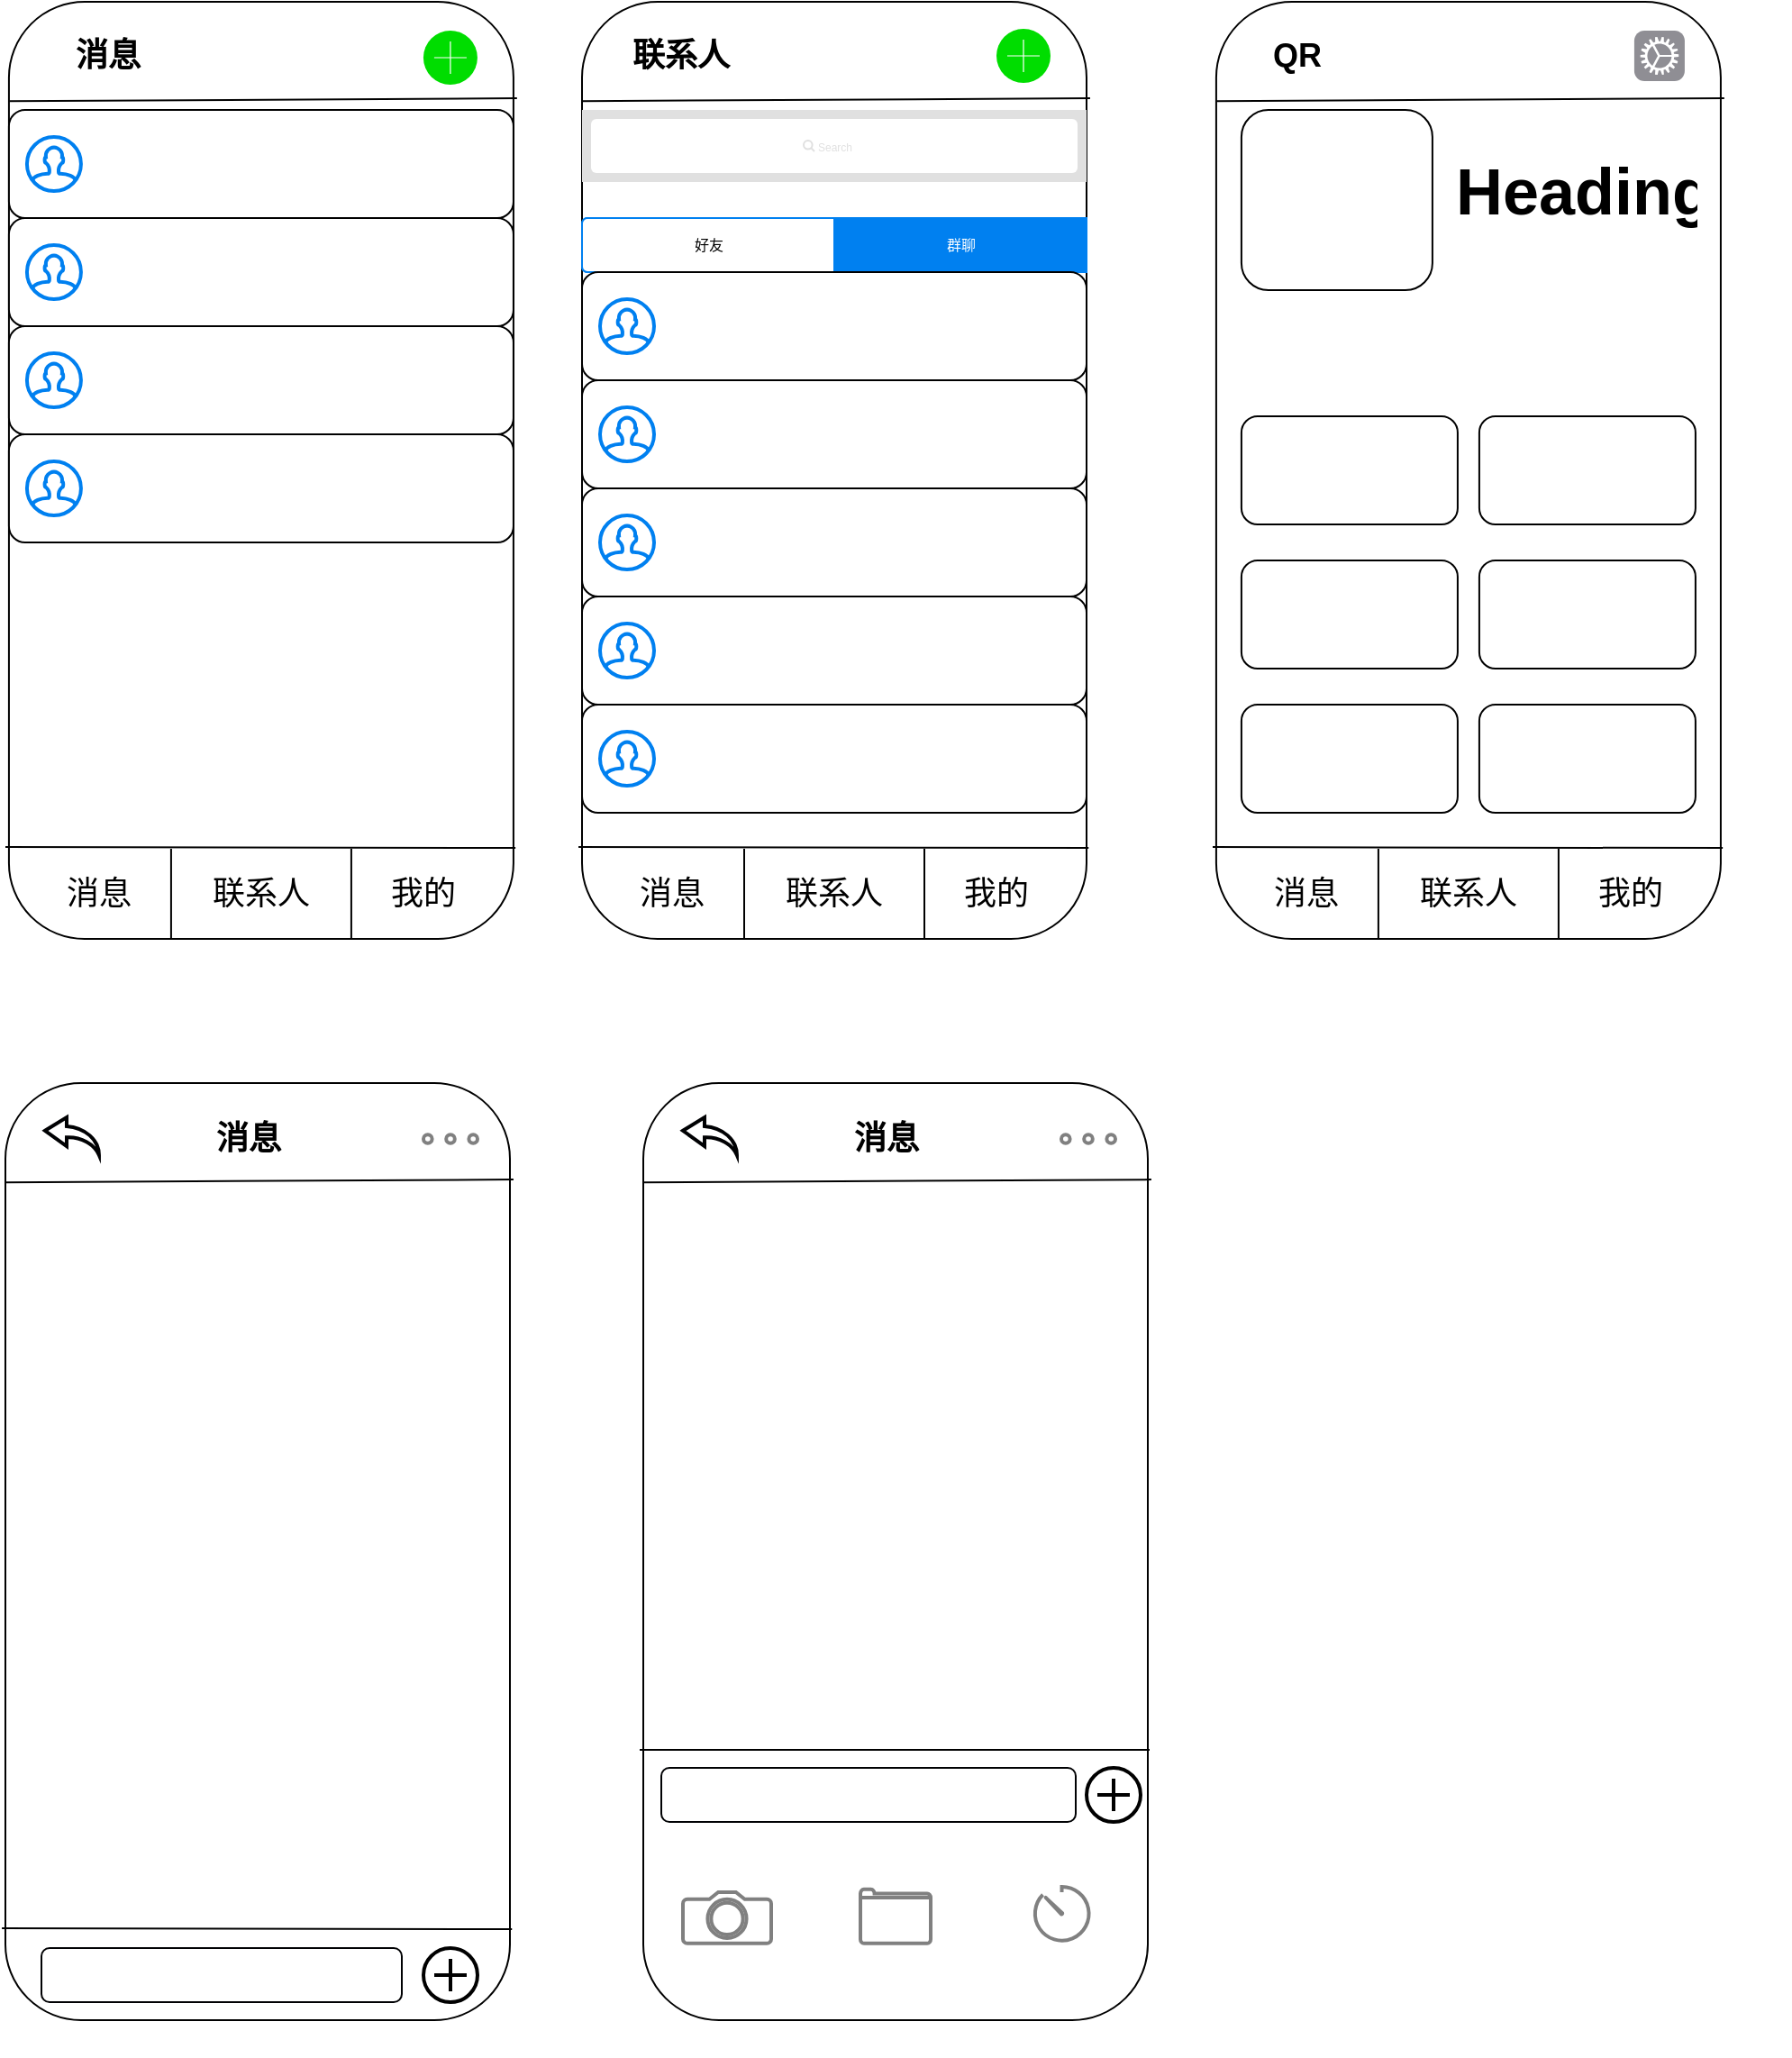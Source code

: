 <mxfile version="15.5.4" type="embed"><diagram id="HBayxK6B-MfZ-PqTQPN0" name="第 1 页"><mxGraphModel dx="1820" dy="479" grid="1" gridSize="10" guides="1" tooltips="1" connect="1" arrows="1" fold="1" page="1" pageScale="1" pageWidth="827" pageHeight="1169" math="0" shadow="0"><root><mxCell id="0"/><mxCell id="1" parent="0"/><mxCell id="iBjomOVWXCPGksiLNj9p-61" value="" style="group" parent="1" vertex="1" connectable="0"><mxGeometry x="591.96" y="120" width="318.04" height="520" as="geometry"/></mxCell><mxCell id="iBjomOVWXCPGksiLNj9p-20" value="" style="rounded=1;whiteSpace=wrap;html=1;labelBackgroundColor=none;labelBorderColor=none;" parent="iBjomOVWXCPGksiLNj9p-61" vertex="1"><mxGeometry width="280" height="520" as="geometry"/></mxCell><mxCell id="iBjomOVWXCPGksiLNj9p-21" value="" style="endArrow=none;html=1;rounded=0;exitX=0.001;exitY=0.106;exitDx=0;exitDy=0;exitPerimeter=0;entryX=1.007;entryY=0.103;entryDx=0;entryDy=0;entryPerimeter=0;" parent="iBjomOVWXCPGksiLNj9p-61" source="iBjomOVWXCPGksiLNj9p-20" target="iBjomOVWXCPGksiLNj9p-20" edge="1"><mxGeometry width="50" height="50" relative="1" as="geometry"><mxPoint x="150" y="250" as="sourcePoint"/><mxPoint x="200" y="200" as="targetPoint"/></mxGeometry></mxCell><mxCell id="iBjomOVWXCPGksiLNj9p-22" value="" style="endArrow=none;html=1;rounded=0;entryX=1.004;entryY=0.903;entryDx=0;entryDy=0;entryPerimeter=0;exitX=-0.007;exitY=0.902;exitDx=0;exitDy=0;exitPerimeter=0;" parent="iBjomOVWXCPGksiLNj9p-61" source="iBjomOVWXCPGksiLNj9p-20" target="iBjomOVWXCPGksiLNj9p-20" edge="1"><mxGeometry width="50" height="50" relative="1" as="geometry"><mxPoint y="470" as="sourcePoint"/><mxPoint x="270" y="466" as="targetPoint"/></mxGeometry></mxCell><mxCell id="iBjomOVWXCPGksiLNj9p-23" value="" style="endArrow=none;html=1;rounded=0;" parent="iBjomOVWXCPGksiLNj9p-61" edge="1"><mxGeometry width="50" height="50" relative="1" as="geometry"><mxPoint x="190" y="520" as="sourcePoint"/><mxPoint x="190" y="470" as="targetPoint"/></mxGeometry></mxCell><mxCell id="iBjomOVWXCPGksiLNj9p-24" value="" style="endArrow=none;html=1;rounded=0;" parent="iBjomOVWXCPGksiLNj9p-61" edge="1"><mxGeometry width="50" height="50" relative="1" as="geometry"><mxPoint x="90" y="520" as="sourcePoint"/><mxPoint x="90" y="470" as="targetPoint"/></mxGeometry></mxCell><mxCell id="iBjomOVWXCPGksiLNj9p-25" value="QR" style="text;html=1;strokeColor=none;fillColor=none;align=center;verticalAlign=middle;whiteSpace=wrap;rounded=0;fontSize=18;fontStyle=1;fontFamily=Helvetica;" parent="iBjomOVWXCPGksiLNj9p-61" vertex="1"><mxGeometry x="20" y="10" width="50" height="40" as="geometry"/></mxCell><mxCell id="iBjomOVWXCPGksiLNj9p-26" value="我的" style="text;html=1;strokeColor=none;fillColor=none;align=center;verticalAlign=middle;whiteSpace=wrap;rounded=0;fontFamily=Helvetica;fontSize=18;" parent="iBjomOVWXCPGksiLNj9p-61" vertex="1"><mxGeometry x="200" y="480" width="60" height="30" as="geometry"/></mxCell><mxCell id="iBjomOVWXCPGksiLNj9p-27" value="联系人" style="text;html=1;strokeColor=none;fillColor=none;align=center;verticalAlign=middle;whiteSpace=wrap;rounded=0;fontFamily=Helvetica;fontSize=18;" parent="iBjomOVWXCPGksiLNj9p-61" vertex="1"><mxGeometry x="110" y="480" width="60" height="30" as="geometry"/></mxCell><mxCell id="iBjomOVWXCPGksiLNj9p-28" value="消息" style="text;html=1;strokeColor=none;fillColor=none;align=center;verticalAlign=middle;whiteSpace=wrap;rounded=0;fontFamily=Helvetica;fontSize=18;" parent="iBjomOVWXCPGksiLNj9p-61" vertex="1"><mxGeometry x="20" y="480" width="60" height="30" as="geometry"/></mxCell><mxCell id="iBjomOVWXCPGksiLNj9p-41" value="" style="html=1;strokeWidth=1;shadow=0;dashed=0;shape=mxgraph.ios7.misc.settings;fillColor=#8F8E94;strokeColor=none;buttonText=;strokeColor2=#222222;fontColor=#222222;fontSize=8;verticalLabelPosition=bottom;verticalAlign=top;align=center;sketch=0;labelBackgroundColor=none;labelBorderColor=none;fontFamily=Helvetica;" parent="iBjomOVWXCPGksiLNj9p-61" vertex="1"><mxGeometry x="232" y="16" width="28" height="28" as="geometry"/></mxCell><mxCell id="iBjomOVWXCPGksiLNj9p-54" value="" style="rounded=1;whiteSpace=wrap;html=1;labelBackgroundColor=none;labelBorderColor=none;fontFamily=Helvetica;fontSize=18;" parent="iBjomOVWXCPGksiLNj9p-61" vertex="1"><mxGeometry x="14" y="310" width="120" height="60" as="geometry"/></mxCell><mxCell id="iBjomOVWXCPGksiLNj9p-55" value="" style="rounded=1;whiteSpace=wrap;html=1;labelBackgroundColor=none;labelBorderColor=none;fontFamily=Helvetica;fontSize=18;" parent="iBjomOVWXCPGksiLNj9p-61" vertex="1"><mxGeometry x="146" y="310" width="120" height="60" as="geometry"/></mxCell><mxCell id="iBjomOVWXCPGksiLNj9p-56" value="" style="rounded=1;whiteSpace=wrap;html=1;labelBackgroundColor=none;labelBorderColor=none;fontFamily=Helvetica;fontSize=18;" parent="iBjomOVWXCPGksiLNj9p-61" vertex="1"><mxGeometry x="14" y="230" width="120" height="60" as="geometry"/></mxCell><mxCell id="iBjomOVWXCPGksiLNj9p-57" value="" style="rounded=1;whiteSpace=wrap;html=1;labelBackgroundColor=none;labelBorderColor=none;fontFamily=Helvetica;fontSize=18;" parent="iBjomOVWXCPGksiLNj9p-61" vertex="1"><mxGeometry x="146" y="230" width="120" height="60" as="geometry"/></mxCell><mxCell id="iBjomOVWXCPGksiLNj9p-58" value="" style="rounded=1;whiteSpace=wrap;html=1;labelBackgroundColor=none;labelBorderColor=none;fontFamily=Helvetica;fontSize=18;" parent="iBjomOVWXCPGksiLNj9p-61" vertex="1"><mxGeometry x="146" y="390" width="120" height="60" as="geometry"/></mxCell><mxCell id="iBjomOVWXCPGksiLNj9p-59" value="" style="rounded=1;whiteSpace=wrap;html=1;labelBackgroundColor=none;labelBorderColor=none;fontFamily=Helvetica;fontSize=18;" parent="iBjomOVWXCPGksiLNj9p-61" vertex="1"><mxGeometry x="14" y="390" width="120" height="60" as="geometry"/></mxCell><mxCell id="iBjomOVWXCPGksiLNj9p-64" value="" style="rounded=1;whiteSpace=wrap;html=1;labelBackgroundColor=none;labelBorderColor=none;fontFamily=Helvetica;fontSize=18;" parent="iBjomOVWXCPGksiLNj9p-61" vertex="1"><mxGeometry x="14" y="60" width="106" height="100" as="geometry"/></mxCell><mxCell id="iBjomOVWXCPGksiLNj9p-65" value="&lt;h1&gt;Heading&lt;/h1&gt;&lt;p&gt;Lorem ipsum dolor sit amet, consectetur adipisicing elit, sed do eiusmod tempor incididunt ut labore et dolore magna aliqua.&lt;/p&gt;" style="text;html=1;strokeColor=none;fillColor=none;spacing=5;spacingTop=-20;whiteSpace=wrap;overflow=hidden;rounded=0;labelBackgroundColor=none;labelBorderColor=none;fontFamily=Helvetica;fontSize=18;" parent="iBjomOVWXCPGksiLNj9p-61" vertex="1"><mxGeometry x="128.04" y="70" width="141.96" height="80" as="geometry"/></mxCell><mxCell id="iBjomOVWXCPGksiLNj9p-62" value="" style="group" parent="1" vertex="1" connectable="0"><mxGeometry x="240" y="120" width="280" height="520" as="geometry"/></mxCell><mxCell id="iBjomOVWXCPGksiLNj9p-5" value="" style="rounded=1;whiteSpace=wrap;html=1;labelBackgroundColor=none;labelBorderColor=none;" parent="iBjomOVWXCPGksiLNj9p-62" vertex="1"><mxGeometry width="280" height="520" as="geometry"/></mxCell><mxCell id="iBjomOVWXCPGksiLNj9p-6" value="" style="endArrow=none;html=1;rounded=0;exitX=0.001;exitY=0.106;exitDx=0;exitDy=0;exitPerimeter=0;entryX=1.007;entryY=0.103;entryDx=0;entryDy=0;entryPerimeter=0;" parent="iBjomOVWXCPGksiLNj9p-62" source="iBjomOVWXCPGksiLNj9p-5" target="iBjomOVWXCPGksiLNj9p-5" edge="1"><mxGeometry width="50" height="50" relative="1" as="geometry"><mxPoint x="150" y="250" as="sourcePoint"/><mxPoint x="200" y="200" as="targetPoint"/></mxGeometry></mxCell><mxCell id="iBjomOVWXCPGksiLNj9p-7" value="" style="endArrow=none;html=1;rounded=0;entryX=1.004;entryY=0.903;entryDx=0;entryDy=0;entryPerimeter=0;exitX=-0.007;exitY=0.902;exitDx=0;exitDy=0;exitPerimeter=0;" parent="iBjomOVWXCPGksiLNj9p-62" source="iBjomOVWXCPGksiLNj9p-5" target="iBjomOVWXCPGksiLNj9p-5" edge="1"><mxGeometry width="50" height="50" relative="1" as="geometry"><mxPoint y="470" as="sourcePoint"/><mxPoint x="270" y="466" as="targetPoint"/></mxGeometry></mxCell><mxCell id="iBjomOVWXCPGksiLNj9p-8" value="" style="endArrow=none;html=1;rounded=0;" parent="iBjomOVWXCPGksiLNj9p-62" edge="1"><mxGeometry width="50" height="50" relative="1" as="geometry"><mxPoint x="190" y="520" as="sourcePoint"/><mxPoint x="190" y="470" as="targetPoint"/></mxGeometry></mxCell><mxCell id="iBjomOVWXCPGksiLNj9p-10" value="" style="endArrow=none;html=1;rounded=0;" parent="iBjomOVWXCPGksiLNj9p-62" edge="1"><mxGeometry width="50" height="50" relative="1" as="geometry"><mxPoint x="90" y="520" as="sourcePoint"/><mxPoint x="90" y="470" as="targetPoint"/></mxGeometry></mxCell><mxCell id="iBjomOVWXCPGksiLNj9p-13" value="联系人" style="text;html=1;strokeColor=none;fillColor=none;align=center;verticalAlign=middle;whiteSpace=wrap;rounded=0;fontSize=18;fontStyle=1;fontFamily=Helvetica;" parent="iBjomOVWXCPGksiLNj9p-62" vertex="1"><mxGeometry x="20" y="10" width="70" height="40" as="geometry"/></mxCell><mxCell id="iBjomOVWXCPGksiLNj9p-14" value="我的" style="text;html=1;strokeColor=none;fillColor=none;align=center;verticalAlign=middle;whiteSpace=wrap;rounded=0;fontFamily=Helvetica;fontSize=18;" parent="iBjomOVWXCPGksiLNj9p-62" vertex="1"><mxGeometry x="200" y="480" width="60" height="30" as="geometry"/></mxCell><mxCell id="iBjomOVWXCPGksiLNj9p-15" value="联系人" style="text;html=1;strokeColor=none;fillColor=none;align=center;verticalAlign=middle;whiteSpace=wrap;rounded=0;fontFamily=Helvetica;fontSize=18;" parent="iBjomOVWXCPGksiLNj9p-62" vertex="1"><mxGeometry x="110" y="480" width="60" height="30" as="geometry"/></mxCell><mxCell id="iBjomOVWXCPGksiLNj9p-17" value="消息" style="text;html=1;strokeColor=none;fillColor=none;align=center;verticalAlign=middle;whiteSpace=wrap;rounded=0;fontFamily=Helvetica;fontSize=18;" parent="iBjomOVWXCPGksiLNj9p-62" vertex="1"><mxGeometry x="20" y="480" width="60" height="30" as="geometry"/></mxCell><mxCell id="iBjomOVWXCPGksiLNj9p-42" value="" style="html=1;verticalLabelPosition=bottom;labelBackgroundColor=#ffffff;verticalAlign=top;shadow=0;dashed=0;strokeWidth=2;shape=mxgraph.ios7.misc.add;fillColor=#00dd00;strokeColor=#ffffff;sketch=0;labelBorderColor=none;fontFamily=Helvetica;fontSize=18;" parent="iBjomOVWXCPGksiLNj9p-62" vertex="1"><mxGeometry x="230" y="15" width="30" height="30" as="geometry"/></mxCell><mxCell id="iBjomOVWXCPGksiLNj9p-78" value="" style="html=1;strokeWidth=1;shadow=0;dashed=0;shape=mxgraph.ios7ui.rrect;rSize=3;strokeColor=#0080F0;gradientColor=none;labelBackgroundColor=none;labelBorderColor=none;fontFamily=Helvetica;fontSize=18;" parent="iBjomOVWXCPGksiLNj9p-62" vertex="1"><mxGeometry y="120" width="280" height="30" as="geometry"/></mxCell><mxCell id="iBjomOVWXCPGksiLNj9p-79" value="好友" style="strokeColor=inherit;fillColor=inherit;gradientColor=inherit;html=1;strokeWidth=1;shadow=0;dashed=0;shape=mxgraph.ios7ui.leftButton;rSize=3;fontSize=8;labelBackgroundColor=none;labelBorderColor=none;fontFamily=Helvetica;" parent="iBjomOVWXCPGksiLNj9p-78" vertex="1"><mxGeometry width="140" height="30" as="geometry"/></mxCell><mxCell id="iBjomOVWXCPGksiLNj9p-82" value="群聊" style="html=1;strokeWidth=1;shadow=0;dashed=0;shape=mxgraph.ios7ui.rrect;rSize=0;strokeColor=#0080F0;fillColor=#0080F0;fontColor=#ffffff;fontSize=8;labelBackgroundColor=none;labelBorderColor=none;fontFamily=Helvetica;" parent="iBjomOVWXCPGksiLNj9p-78" vertex="1"><mxGeometry x="140" width="140" height="30" as="geometry"/></mxCell><mxCell id="iBjomOVWXCPGksiLNj9p-102" value="" style="rounded=1;whiteSpace=wrap;html=1;labelBackgroundColor=none;labelBorderColor=none;fontFamily=Helvetica;fontSize=18;" parent="iBjomOVWXCPGksiLNj9p-62" vertex="1"><mxGeometry y="150" width="280" height="60" as="geometry"/></mxCell><mxCell id="iBjomOVWXCPGksiLNj9p-105" value="" style="rounded=1;whiteSpace=wrap;html=1;labelBackgroundColor=none;labelBorderColor=none;fontFamily=Helvetica;fontSize=18;" parent="iBjomOVWXCPGksiLNj9p-62" vertex="1"><mxGeometry y="330" width="280" height="60" as="geometry"/></mxCell><mxCell id="iBjomOVWXCPGksiLNj9p-106" value="" style="rounded=1;whiteSpace=wrap;html=1;labelBackgroundColor=none;labelBorderColor=none;fontFamily=Helvetica;fontSize=18;" parent="iBjomOVWXCPGksiLNj9p-62" vertex="1"><mxGeometry y="390" width="280" height="60" as="geometry"/></mxCell><mxCell id="iBjomOVWXCPGksiLNj9p-107" value="" style="html=1;verticalLabelPosition=bottom;align=center;labelBackgroundColor=#ffffff;verticalAlign=top;strokeWidth=2;strokeColor=#0080F0;shadow=0;dashed=0;shape=mxgraph.ios7.icons.user;labelBorderColor=none;fontFamily=Helvetica;fontSize=18;" parent="iBjomOVWXCPGksiLNj9p-62" vertex="1"><mxGeometry x="10" y="165" width="30" height="30" as="geometry"/></mxCell><mxCell id="iBjomOVWXCPGksiLNj9p-110" value="" style="html=1;verticalLabelPosition=bottom;align=center;labelBackgroundColor=#ffffff;verticalAlign=top;strokeWidth=2;strokeColor=#0080F0;shadow=0;dashed=0;shape=mxgraph.ios7.icons.user;labelBorderColor=none;fontFamily=Helvetica;fontSize=18;" parent="iBjomOVWXCPGksiLNj9p-62" vertex="1"><mxGeometry x="10" y="345" width="30" height="30" as="geometry"/></mxCell><mxCell id="iBjomOVWXCPGksiLNj9p-111" value="" style="html=1;verticalLabelPosition=bottom;align=center;labelBackgroundColor=#ffffff;verticalAlign=top;strokeWidth=2;strokeColor=#0080F0;shadow=0;dashed=0;shape=mxgraph.ios7.icons.user;labelBorderColor=none;fontFamily=Helvetica;fontSize=18;" parent="iBjomOVWXCPGksiLNj9p-62" vertex="1"><mxGeometry x="10" y="405" width="30" height="30" as="geometry"/></mxCell><mxCell id="iBjomOVWXCPGksiLNj9p-66" value="" style="shape=rect;fillColor=#e0e0e0;strokeColor=none;labelBackgroundColor=none;labelBorderColor=none;fontFamily=Helvetica;fontSize=18;" parent="iBjomOVWXCPGksiLNj9p-62" vertex="1"><mxGeometry y="60" width="280" height="40" as="geometry"/></mxCell><mxCell id="iBjomOVWXCPGksiLNj9p-67" value="" style="html=1;strokeWidth=1;shadow=0;dashed=0;shape=mxgraph.ios7ui.marginRect;rx=3;ry=3;rectMargin=5;strokeColor=none;labelBackgroundColor=none;labelBorderColor=none;fontFamily=Helvetica;fontSize=18;" parent="iBjomOVWXCPGksiLNj9p-66" vertex="1"><mxGeometry width="280" height="40" as="geometry"/></mxCell><mxCell id="iBjomOVWXCPGksiLNj9p-68" value="Search" style="shape=mxgraph.ios7.icons.looking_glass;strokeColor=#e0e0e0;fillColor=none;fontColor=#e0e0e0;labelPosition=right;verticalLabelPosition=middle;align=left;verticalAlign=middle;fontSize=6;fontStyle=0;spacingTop=2;sketch=0;labelBackgroundColor=none;labelBorderColor=none;fontFamily=Helvetica;" parent="iBjomOVWXCPGksiLNj9p-66" vertex="1"><mxGeometry x="0.5" y="0.5" width="6" height="6" relative="1" as="geometry"><mxPoint x="-17" y="-3" as="offset"/></mxGeometry></mxCell><mxCell id="iBjomOVWXCPGksiLNj9p-123" value="" style="group" parent="iBjomOVWXCPGksiLNj9p-62" vertex="1" connectable="0"><mxGeometry y="270" width="280" height="60" as="geometry"/></mxCell><mxCell id="iBjomOVWXCPGksiLNj9p-103" value="" style="rounded=1;whiteSpace=wrap;html=1;labelBackgroundColor=none;labelBorderColor=none;fontFamily=Helvetica;fontSize=18;" parent="iBjomOVWXCPGksiLNj9p-123" vertex="1"><mxGeometry width="280" height="60" as="geometry"/></mxCell><mxCell id="iBjomOVWXCPGksiLNj9p-109" value="" style="html=1;verticalLabelPosition=bottom;align=center;labelBackgroundColor=#ffffff;verticalAlign=top;strokeWidth=2;strokeColor=#0080F0;shadow=0;dashed=0;shape=mxgraph.ios7.icons.user;labelBorderColor=none;fontFamily=Helvetica;fontSize=18;" parent="iBjomOVWXCPGksiLNj9p-123" vertex="1"><mxGeometry x="10" y="15" width="30" height="30" as="geometry"/></mxCell><mxCell id="iBjomOVWXCPGksiLNj9p-126" value="" style="group" parent="iBjomOVWXCPGksiLNj9p-62" vertex="1" connectable="0"><mxGeometry y="210" width="280" height="60" as="geometry"/></mxCell><mxCell id="iBjomOVWXCPGksiLNj9p-104" value="" style="rounded=1;whiteSpace=wrap;html=1;labelBackgroundColor=none;labelBorderColor=none;fontFamily=Helvetica;fontSize=18;" parent="iBjomOVWXCPGksiLNj9p-126" vertex="1"><mxGeometry width="280" height="60" as="geometry"/></mxCell><mxCell id="iBjomOVWXCPGksiLNj9p-108" value="" style="html=1;verticalLabelPosition=bottom;align=center;labelBackgroundColor=#ffffff;verticalAlign=top;strokeWidth=2;strokeColor=#0080F0;shadow=0;dashed=0;shape=mxgraph.ios7.icons.user;labelBorderColor=none;fontFamily=Helvetica;fontSize=18;" parent="iBjomOVWXCPGksiLNj9p-126" vertex="1"><mxGeometry x="10" y="15" width="30" height="30" as="geometry"/></mxCell><mxCell id="iBjomOVWXCPGksiLNj9p-63" value="" style="group" parent="1" vertex="1" connectable="0"><mxGeometry x="-78.04" y="120" width="280" height="520" as="geometry"/></mxCell><mxCell id="iBjomOVWXCPGksiLNj9p-30" value="" style="rounded=1;whiteSpace=wrap;html=1;labelBackgroundColor=none;labelBorderColor=none;" parent="iBjomOVWXCPGksiLNj9p-63" vertex="1"><mxGeometry width="280" height="520" as="geometry"/></mxCell><mxCell id="iBjomOVWXCPGksiLNj9p-31" value="" style="endArrow=none;html=1;rounded=0;exitX=0.001;exitY=0.106;exitDx=0;exitDy=0;exitPerimeter=0;entryX=1.007;entryY=0.103;entryDx=0;entryDy=0;entryPerimeter=0;" parent="iBjomOVWXCPGksiLNj9p-63" source="iBjomOVWXCPGksiLNj9p-30" target="iBjomOVWXCPGksiLNj9p-30" edge="1"><mxGeometry width="50" height="50" relative="1" as="geometry"><mxPoint x="150" y="250" as="sourcePoint"/><mxPoint x="200" y="200" as="targetPoint"/></mxGeometry></mxCell><mxCell id="iBjomOVWXCPGksiLNj9p-32" value="" style="endArrow=none;html=1;rounded=0;entryX=1.004;entryY=0.903;entryDx=0;entryDy=0;entryPerimeter=0;exitX=-0.007;exitY=0.902;exitDx=0;exitDy=0;exitPerimeter=0;" parent="iBjomOVWXCPGksiLNj9p-63" source="iBjomOVWXCPGksiLNj9p-30" target="iBjomOVWXCPGksiLNj9p-30" edge="1"><mxGeometry width="50" height="50" relative="1" as="geometry"><mxPoint y="470" as="sourcePoint"/><mxPoint x="270" y="466" as="targetPoint"/></mxGeometry></mxCell><mxCell id="iBjomOVWXCPGksiLNj9p-33" value="" style="endArrow=none;html=1;rounded=0;" parent="iBjomOVWXCPGksiLNj9p-63" edge="1"><mxGeometry width="50" height="50" relative="1" as="geometry"><mxPoint x="190" y="520" as="sourcePoint"/><mxPoint x="190" y="470" as="targetPoint"/></mxGeometry></mxCell><mxCell id="iBjomOVWXCPGksiLNj9p-34" value="" style="endArrow=none;html=1;rounded=0;" parent="iBjomOVWXCPGksiLNj9p-63" edge="1"><mxGeometry width="50" height="50" relative="1" as="geometry"><mxPoint x="90" y="520" as="sourcePoint"/><mxPoint x="90" y="470" as="targetPoint"/></mxGeometry></mxCell><mxCell id="iBjomOVWXCPGksiLNj9p-35" value="消息" style="text;html=1;strokeColor=none;fillColor=none;align=center;verticalAlign=middle;whiteSpace=wrap;rounded=0;fontSize=18;fontStyle=1;fontFamily=Helvetica;" parent="iBjomOVWXCPGksiLNj9p-63" vertex="1"><mxGeometry x="20" y="10" width="70" height="40" as="geometry"/></mxCell><mxCell id="iBjomOVWXCPGksiLNj9p-36" value="我的" style="text;html=1;strokeColor=none;fillColor=none;align=center;verticalAlign=middle;whiteSpace=wrap;rounded=0;fontFamily=Helvetica;fontSize=18;" parent="iBjomOVWXCPGksiLNj9p-63" vertex="1"><mxGeometry x="200" y="480" width="60" height="30" as="geometry"/></mxCell><mxCell id="iBjomOVWXCPGksiLNj9p-37" value="联系人" style="text;html=1;strokeColor=none;fillColor=none;align=center;verticalAlign=middle;whiteSpace=wrap;rounded=0;fontFamily=Helvetica;fontSize=18;" parent="iBjomOVWXCPGksiLNj9p-63" vertex="1"><mxGeometry x="110" y="480" width="60" height="30" as="geometry"/></mxCell><mxCell id="iBjomOVWXCPGksiLNj9p-38" value="消息" style="text;html=1;strokeColor=none;fillColor=none;align=center;verticalAlign=middle;whiteSpace=wrap;rounded=0;fontFamily=Helvetica;fontSize=18;" parent="iBjomOVWXCPGksiLNj9p-63" vertex="1"><mxGeometry x="20" y="480" width="60" height="30" as="geometry"/></mxCell><mxCell id="iBjomOVWXCPGksiLNj9p-53" value="" style="html=1;verticalLabelPosition=bottom;labelBackgroundColor=#ffffff;verticalAlign=top;shadow=0;dashed=0;strokeWidth=2;shape=mxgraph.ios7.misc.add;fillColor=#00dd00;strokeColor=#ffffff;sketch=0;labelBorderColor=none;fontFamily=Helvetica;fontSize=18;" parent="iBjomOVWXCPGksiLNj9p-63" vertex="1"><mxGeometry x="230" y="16" width="30" height="30" as="geometry"/></mxCell><mxCell id="iBjomOVWXCPGksiLNj9p-127" value="" style="group" parent="iBjomOVWXCPGksiLNj9p-63" vertex="1" connectable="0"><mxGeometry y="60" width="280" height="60" as="geometry"/></mxCell><mxCell id="iBjomOVWXCPGksiLNj9p-128" value="" style="rounded=1;whiteSpace=wrap;html=1;labelBackgroundColor=none;labelBorderColor=none;fontFamily=Helvetica;fontSize=18;" parent="iBjomOVWXCPGksiLNj9p-127" vertex="1"><mxGeometry width="280" height="60" as="geometry"/></mxCell><mxCell id="iBjomOVWXCPGksiLNj9p-129" value="" style="html=1;verticalLabelPosition=bottom;align=center;labelBackgroundColor=#ffffff;verticalAlign=top;strokeWidth=2;strokeColor=#0080F0;shadow=0;dashed=0;shape=mxgraph.ios7.icons.user;labelBorderColor=none;fontFamily=Helvetica;fontSize=18;" parent="iBjomOVWXCPGksiLNj9p-127" vertex="1"><mxGeometry x="10" y="15" width="30" height="30" as="geometry"/></mxCell><mxCell id="iBjomOVWXCPGksiLNj9p-130" value="" style="group" parent="iBjomOVWXCPGksiLNj9p-63" vertex="1" connectable="0"><mxGeometry y="120" width="280" height="60" as="geometry"/></mxCell><mxCell id="iBjomOVWXCPGksiLNj9p-131" value="" style="rounded=1;whiteSpace=wrap;html=1;labelBackgroundColor=none;labelBorderColor=none;fontFamily=Helvetica;fontSize=18;" parent="iBjomOVWXCPGksiLNj9p-130" vertex="1"><mxGeometry width="280" height="60" as="geometry"/></mxCell><mxCell id="iBjomOVWXCPGksiLNj9p-132" value="" style="html=1;verticalLabelPosition=bottom;align=center;labelBackgroundColor=#ffffff;verticalAlign=top;strokeWidth=2;strokeColor=#0080F0;shadow=0;dashed=0;shape=mxgraph.ios7.icons.user;labelBorderColor=none;fontFamily=Helvetica;fontSize=18;" parent="iBjomOVWXCPGksiLNj9p-130" vertex="1"><mxGeometry x="10" y="15" width="30" height="30" as="geometry"/></mxCell><mxCell id="iBjomOVWXCPGksiLNj9p-133" value="" style="group" parent="iBjomOVWXCPGksiLNj9p-63" vertex="1" connectable="0"><mxGeometry y="180" width="280" height="60" as="geometry"/></mxCell><mxCell id="iBjomOVWXCPGksiLNj9p-134" value="" style="rounded=1;whiteSpace=wrap;html=1;labelBackgroundColor=none;labelBorderColor=none;fontFamily=Helvetica;fontSize=18;" parent="iBjomOVWXCPGksiLNj9p-133" vertex="1"><mxGeometry width="280" height="60" as="geometry"/></mxCell><mxCell id="iBjomOVWXCPGksiLNj9p-135" value="" style="html=1;verticalLabelPosition=bottom;align=center;labelBackgroundColor=#ffffff;verticalAlign=top;strokeWidth=2;strokeColor=#0080F0;shadow=0;dashed=0;shape=mxgraph.ios7.icons.user;labelBorderColor=none;fontFamily=Helvetica;fontSize=18;" parent="iBjomOVWXCPGksiLNj9p-133" vertex="1"><mxGeometry x="10" y="15" width="30" height="30" as="geometry"/></mxCell><mxCell id="iBjomOVWXCPGksiLNj9p-136" value="" style="group" parent="iBjomOVWXCPGksiLNj9p-63" vertex="1" connectable="0"><mxGeometry y="240" width="280" height="60" as="geometry"/></mxCell><mxCell id="iBjomOVWXCPGksiLNj9p-137" value="" style="rounded=1;whiteSpace=wrap;html=1;labelBackgroundColor=none;labelBorderColor=none;fontFamily=Helvetica;fontSize=18;" parent="iBjomOVWXCPGksiLNj9p-136" vertex="1"><mxGeometry width="280" height="60" as="geometry"/></mxCell><mxCell id="iBjomOVWXCPGksiLNj9p-138" value="" style="html=1;verticalLabelPosition=bottom;align=center;labelBackgroundColor=#ffffff;verticalAlign=top;strokeWidth=2;strokeColor=#0080F0;shadow=0;dashed=0;shape=mxgraph.ios7.icons.user;labelBorderColor=none;fontFamily=Helvetica;fontSize=18;" parent="iBjomOVWXCPGksiLNj9p-136" vertex="1"><mxGeometry x="10" y="15" width="30" height="30" as="geometry"/></mxCell><mxCell id="iBjomOVWXCPGksiLNj9p-139" value="" style="group" parent="1" vertex="1" connectable="0"><mxGeometry x="-80.0" y="720" width="280" height="540" as="geometry"/></mxCell><mxCell id="iBjomOVWXCPGksiLNj9p-140" value="" style="rounded=1;whiteSpace=wrap;html=1;labelBackgroundColor=none;labelBorderColor=none;" parent="iBjomOVWXCPGksiLNj9p-139" vertex="1"><mxGeometry width="280" height="520" as="geometry"/></mxCell><mxCell id="iBjomOVWXCPGksiLNj9p-141" value="" style="endArrow=none;html=1;rounded=0;exitX=0.001;exitY=0.106;exitDx=0;exitDy=0;exitPerimeter=0;entryX=1.007;entryY=0.103;entryDx=0;entryDy=0;entryPerimeter=0;" parent="iBjomOVWXCPGksiLNj9p-139" source="iBjomOVWXCPGksiLNj9p-140" target="iBjomOVWXCPGksiLNj9p-140" edge="1"><mxGeometry width="50" height="50" relative="1" as="geometry"><mxPoint x="150" y="250" as="sourcePoint"/><mxPoint x="200" y="200" as="targetPoint"/></mxGeometry></mxCell><mxCell id="iBjomOVWXCPGksiLNj9p-142" value="" style="endArrow=none;html=1;rounded=0;entryX=1.004;entryY=0.903;entryDx=0;entryDy=0;entryPerimeter=0;exitX=-0.007;exitY=0.902;exitDx=0;exitDy=0;exitPerimeter=0;" parent="iBjomOVWXCPGksiLNj9p-139" source="iBjomOVWXCPGksiLNj9p-140" target="iBjomOVWXCPGksiLNj9p-140" edge="1"><mxGeometry width="50" height="50" relative="1" as="geometry"><mxPoint y="470" as="sourcePoint"/><mxPoint x="270" y="466" as="targetPoint"/></mxGeometry></mxCell><mxCell id="iBjomOVWXCPGksiLNj9p-145" value="消息" style="text;html=1;strokeColor=none;fillColor=none;align=center;verticalAlign=middle;whiteSpace=wrap;rounded=0;fontSize=18;fontStyle=1;fontFamily=Helvetica;" parent="iBjomOVWXCPGksiLNj9p-139" vertex="1"><mxGeometry x="100" y="11" width="70" height="40" as="geometry"/></mxCell><mxCell id="iBjomOVWXCPGksiLNj9p-162" value="" style="html=1;verticalLabelPosition=bottom;align=center;labelBackgroundColor=#ffffff;verticalAlign=top;strokeWidth=2;strokeColor=#000103;shadow=0;dashed=0;shape=mxgraph.ios7.icons.back;labelBorderColor=none;fontFamily=Helvetica;fontSize=18;fontColor=#FFFFFF;" parent="iBjomOVWXCPGksiLNj9p-139" vertex="1"><mxGeometry x="22" y="19" width="30" height="21" as="geometry"/></mxCell><mxCell id="iBjomOVWXCPGksiLNj9p-165" value="" style="html=1;verticalLabelPosition=bottom;align=center;labelBackgroundColor=#ffffff;verticalAlign=top;strokeWidth=2;strokeColor=#000000;shadow=0;dashed=0;shape=mxgraph.ios7.icons.add;labelBorderColor=none;fontFamily=Helvetica;fontSize=18;fontColor=#FFFFFF;" parent="iBjomOVWXCPGksiLNj9p-139" vertex="1"><mxGeometry x="232.0" y="480" width="30" height="30" as="geometry"/></mxCell><mxCell id="iBjomOVWXCPGksiLNj9p-171" value="" style="rounded=1;whiteSpace=wrap;html=1;labelBackgroundColor=none;labelBorderColor=none;fontFamily=Helvetica;fontSize=18;fontColor=#FFFFFF;strokeColor=#000103;" parent="iBjomOVWXCPGksiLNj9p-139" vertex="1"><mxGeometry x="20" y="480" width="200" height="30" as="geometry"/></mxCell><mxCell id="iBjomOVWXCPGksiLNj9p-195" value="" style="html=1;verticalLabelPosition=bottom;align=center;labelBackgroundColor=#ffffff;verticalAlign=top;strokeWidth=2;strokeColor=#808080;shadow=0;dashed=0;shape=mxgraph.ios7.icons.page_navigation;pointerEvents=1;fontSize=18;fontColor=#FFFFFF;" parent="iBjomOVWXCPGksiLNj9p-139" vertex="1"><mxGeometry x="232.0" y="28.6" width="30" height="4.8" as="geometry"/></mxCell><mxCell id="iBjomOVWXCPGksiLNj9p-181" value="" style="group" parent="1" vertex="1" connectable="0"><mxGeometry x="274" y="720" width="280" height="540" as="geometry"/></mxCell><mxCell id="iBjomOVWXCPGksiLNj9p-182" value="" style="rounded=1;whiteSpace=wrap;html=1;labelBackgroundColor=none;labelBorderColor=none;" parent="iBjomOVWXCPGksiLNj9p-181" vertex="1"><mxGeometry width="280" height="520" as="geometry"/></mxCell><mxCell id="iBjomOVWXCPGksiLNj9p-183" value="" style="endArrow=none;html=1;rounded=0;exitX=0.001;exitY=0.106;exitDx=0;exitDy=0;exitPerimeter=0;entryX=1.007;entryY=0.103;entryDx=0;entryDy=0;entryPerimeter=0;" parent="iBjomOVWXCPGksiLNj9p-181" source="iBjomOVWXCPGksiLNj9p-182" target="iBjomOVWXCPGksiLNj9p-182" edge="1"><mxGeometry width="50" height="50" relative="1" as="geometry"><mxPoint x="150" y="250" as="sourcePoint"/><mxPoint x="200" y="200" as="targetPoint"/></mxGeometry></mxCell><mxCell id="iBjomOVWXCPGksiLNj9p-184" value="" style="endArrow=none;html=1;rounded=0;" parent="iBjomOVWXCPGksiLNj9p-181" edge="1"><mxGeometry width="50" height="50" relative="1" as="geometry"><mxPoint x="-2" y="370" as="sourcePoint"/><mxPoint x="281" y="370" as="targetPoint"/><Array as="points"><mxPoint x="-2" y="370"/><mxPoint x="281" y="370"/></Array></mxGeometry></mxCell><mxCell id="iBjomOVWXCPGksiLNj9p-185" value="消息" style="text;html=1;strokeColor=none;fillColor=none;align=center;verticalAlign=middle;whiteSpace=wrap;rounded=0;fontSize=18;fontStyle=1;fontFamily=Helvetica;" parent="iBjomOVWXCPGksiLNj9p-181" vertex="1"><mxGeometry x="100" y="11" width="70" height="40" as="geometry"/></mxCell><mxCell id="iBjomOVWXCPGksiLNj9p-186" value="" style="html=1;verticalLabelPosition=bottom;align=center;labelBackgroundColor=#ffffff;verticalAlign=top;strokeWidth=2;strokeColor=#000103;shadow=0;dashed=0;shape=mxgraph.ios7.icons.back;labelBorderColor=none;fontFamily=Helvetica;fontSize=18;fontColor=#FFFFFF;" parent="iBjomOVWXCPGksiLNj9p-181" vertex="1"><mxGeometry x="22" y="19" width="30" height="21" as="geometry"/></mxCell><mxCell id="iBjomOVWXCPGksiLNj9p-187" value="" style="html=1;verticalLabelPosition=bottom;align=center;labelBackgroundColor=#ffffff;verticalAlign=top;strokeWidth=2;strokeColor=#000000;shadow=0;dashed=0;shape=mxgraph.ios7.icons.add;labelBorderColor=none;fontFamily=Helvetica;fontSize=18;fontColor=#FFFFFF;" parent="iBjomOVWXCPGksiLNj9p-181" vertex="1"><mxGeometry x="246.0" y="380" width="30" height="30" as="geometry"/></mxCell><mxCell id="iBjomOVWXCPGksiLNj9p-188" value="" style="rounded=1;whiteSpace=wrap;html=1;labelBackgroundColor=none;labelBorderColor=none;fontFamily=Helvetica;fontSize=18;fontColor=#FFFFFF;strokeColor=#000103;" parent="iBjomOVWXCPGksiLNj9p-181" vertex="1"><mxGeometry x="10" y="380" width="230" height="30" as="geometry"/></mxCell><mxCell id="iBjomOVWXCPGksiLNj9p-189" value="" style="html=1;verticalLabelPosition=bottom;align=center;labelBackgroundColor=#ffffff;verticalAlign=top;strokeWidth=2;strokeColor=#808080;shadow=0;dashed=0;shape=mxgraph.ios7.icons.folder;labelBorderColor=none;fontFamily=Helvetica;fontSize=18;fontColor=#FFFFFF;" parent="iBjomOVWXCPGksiLNj9p-181" vertex="1"><mxGeometry x="120.5" y="447.42" width="39" height="30" as="geometry"/></mxCell><mxCell id="iBjomOVWXCPGksiLNj9p-191" value="" style="html=1;verticalLabelPosition=bottom;align=center;labelBackgroundColor=#ffffff;verticalAlign=top;strokeWidth=2;strokeColor=#808080;shadow=0;dashed=0;shape=mxgraph.ios7.icons.camera;labelBorderColor=none;fontFamily=Helvetica;fontSize=18;fontColor=#FFFFFF;" parent="iBjomOVWXCPGksiLNj9p-181" vertex="1"><mxGeometry x="22" y="449" width="49" height="28.42" as="geometry"/></mxCell><mxCell id="iBjomOVWXCPGksiLNj9p-194" value="" style="html=1;verticalLabelPosition=bottom;align=center;labelBackgroundColor=#ffffff;verticalAlign=top;strokeWidth=2;strokeColor=#808080;shadow=0;dashed=0;shape=mxgraph.ios7.icons.gauge;fontSize=18;fontColor=#FFFFFF;" parent="iBjomOVWXCPGksiLNj9p-181" vertex="1"><mxGeometry x="216" y="445.92" width="32.4" height="31.5" as="geometry"/></mxCell><mxCell id="iBjomOVWXCPGksiLNj9p-196" value="" style="html=1;verticalLabelPosition=bottom;align=center;labelBackgroundColor=#ffffff;verticalAlign=top;strokeWidth=2;strokeColor=#808080;shadow=0;dashed=0;shape=mxgraph.ios7.icons.page_navigation;pointerEvents=1;fontSize=18;fontColor=#FFFFFF;" parent="iBjomOVWXCPGksiLNj9p-181" vertex="1"><mxGeometry x="232" y="28.6" width="30" height="4.8" as="geometry"/></mxCell></root></mxGraphModel></diagram></mxfile>